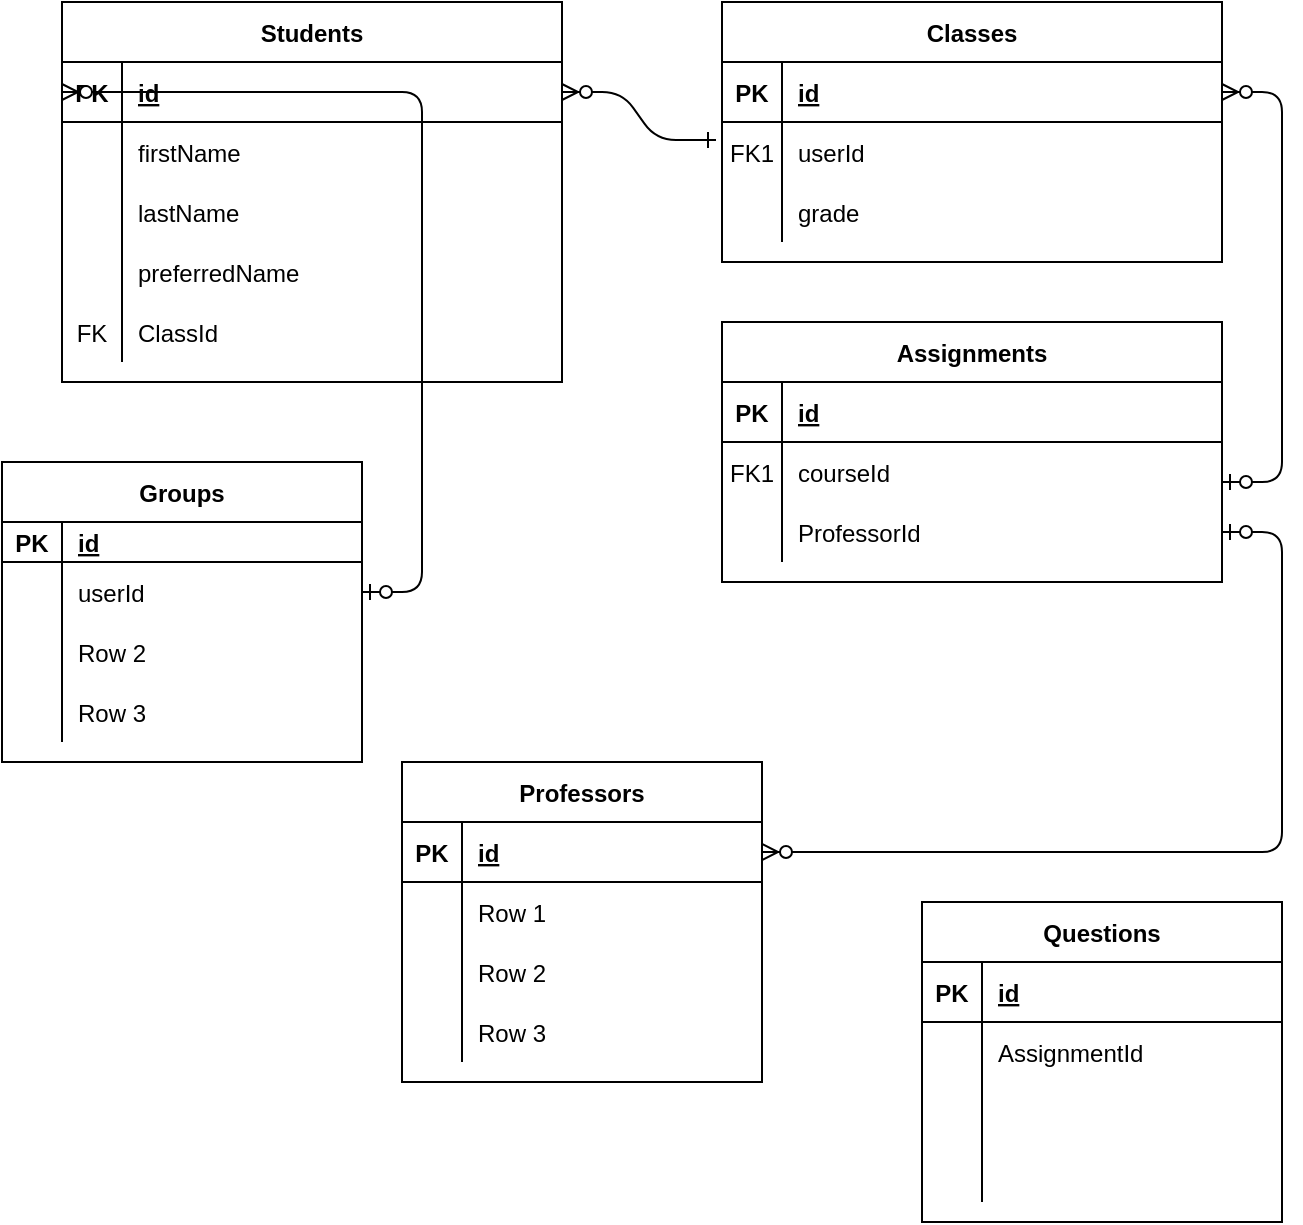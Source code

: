 <mxfile version="14.9.4" type="github">
  <diagram id="R2lEEEUBdFMjLlhIrx00" name="Page-1">
    <mxGraphModel dx="946" dy="566" grid="1" gridSize="10" guides="1" tooltips="1" connect="1" arrows="1" fold="1" page="1" pageScale="1" pageWidth="850" pageHeight="1100" math="0" shadow="0" extFonts="Permanent Marker^https://fonts.googleapis.com/css?family=Permanent+Marker">
      <root>
        <mxCell id="0" />
        <mxCell id="1" parent="0" />
        <mxCell id="C-vyLk0tnHw3VtMMgP7b-1" value="" style="edgeStyle=entityRelationEdgeStyle;endArrow=ERzeroToMany;startArrow=ERone;endFill=1;startFill=0;exitX=-0.012;exitY=0.3;exitDx=0;exitDy=0;exitPerimeter=0;entryX=1;entryY=0.5;entryDx=0;entryDy=0;" parent="1" source="C-vyLk0tnHw3VtMMgP7b-6" target="C-vyLk0tnHw3VtMMgP7b-24" edge="1">
          <mxGeometry width="100" height="100" relative="1" as="geometry">
            <mxPoint x="340" y="720" as="sourcePoint" />
            <mxPoint x="410" y="210" as="targetPoint" />
          </mxGeometry>
        </mxCell>
        <mxCell id="C-vyLk0tnHw3VtMMgP7b-2" value="Classes" style="shape=table;startSize=30;container=1;collapsible=1;childLayout=tableLayout;fixedRows=1;rowLines=0;fontStyle=1;align=center;resizeLast=1;" parent="1" vertex="1">
          <mxGeometry x="450" y="120" width="250" height="130" as="geometry" />
        </mxCell>
        <mxCell id="C-vyLk0tnHw3VtMMgP7b-3" value="" style="shape=partialRectangle;collapsible=0;dropTarget=0;pointerEvents=0;fillColor=none;points=[[0,0.5],[1,0.5]];portConstraint=eastwest;top=0;left=0;right=0;bottom=1;" parent="C-vyLk0tnHw3VtMMgP7b-2" vertex="1">
          <mxGeometry y="30" width="250" height="30" as="geometry" />
        </mxCell>
        <mxCell id="C-vyLk0tnHw3VtMMgP7b-4" value="PK" style="shape=partialRectangle;overflow=hidden;connectable=0;fillColor=none;top=0;left=0;bottom=0;right=0;fontStyle=1;" parent="C-vyLk0tnHw3VtMMgP7b-3" vertex="1">
          <mxGeometry width="30" height="30" as="geometry" />
        </mxCell>
        <mxCell id="C-vyLk0tnHw3VtMMgP7b-5" value="id" style="shape=partialRectangle;overflow=hidden;connectable=0;fillColor=none;top=0;left=0;bottom=0;right=0;align=left;spacingLeft=6;fontStyle=5;" parent="C-vyLk0tnHw3VtMMgP7b-3" vertex="1">
          <mxGeometry x="30" width="220" height="30" as="geometry" />
        </mxCell>
        <mxCell id="C-vyLk0tnHw3VtMMgP7b-6" value="" style="shape=partialRectangle;collapsible=0;dropTarget=0;pointerEvents=0;fillColor=none;points=[[0,0.5],[1,0.5]];portConstraint=eastwest;top=0;left=0;right=0;bottom=0;" parent="C-vyLk0tnHw3VtMMgP7b-2" vertex="1">
          <mxGeometry y="60" width="250" height="30" as="geometry" />
        </mxCell>
        <mxCell id="C-vyLk0tnHw3VtMMgP7b-7" value="FK1" style="shape=partialRectangle;overflow=hidden;connectable=0;fillColor=none;top=0;left=0;bottom=0;right=0;" parent="C-vyLk0tnHw3VtMMgP7b-6" vertex="1">
          <mxGeometry width="30" height="30" as="geometry" />
        </mxCell>
        <mxCell id="C-vyLk0tnHw3VtMMgP7b-8" value="userId" style="shape=partialRectangle;overflow=hidden;connectable=0;fillColor=none;top=0;left=0;bottom=0;right=0;align=left;spacingLeft=6;" parent="C-vyLk0tnHw3VtMMgP7b-6" vertex="1">
          <mxGeometry x="30" width="220" height="30" as="geometry" />
        </mxCell>
        <mxCell id="C-vyLk0tnHw3VtMMgP7b-9" value="" style="shape=partialRectangle;collapsible=0;dropTarget=0;pointerEvents=0;fillColor=none;points=[[0,0.5],[1,0.5]];portConstraint=eastwest;top=0;left=0;right=0;bottom=0;" parent="C-vyLk0tnHw3VtMMgP7b-2" vertex="1">
          <mxGeometry y="90" width="250" height="30" as="geometry" />
        </mxCell>
        <mxCell id="C-vyLk0tnHw3VtMMgP7b-10" value="" style="shape=partialRectangle;overflow=hidden;connectable=0;fillColor=none;top=0;left=0;bottom=0;right=0;" parent="C-vyLk0tnHw3VtMMgP7b-9" vertex="1">
          <mxGeometry width="30" height="30" as="geometry" />
        </mxCell>
        <mxCell id="C-vyLk0tnHw3VtMMgP7b-11" value="grade" style="shape=partialRectangle;overflow=hidden;connectable=0;fillColor=none;top=0;left=0;bottom=0;right=0;align=left;spacingLeft=6;" parent="C-vyLk0tnHw3VtMMgP7b-9" vertex="1">
          <mxGeometry x="30" width="220" height="30" as="geometry" />
        </mxCell>
        <mxCell id="C-vyLk0tnHw3VtMMgP7b-13" value="Assignments" style="shape=table;startSize=30;container=1;collapsible=1;childLayout=tableLayout;fixedRows=1;rowLines=0;fontStyle=1;align=center;resizeLast=1;" parent="1" vertex="1">
          <mxGeometry x="450" y="280" width="250" height="130" as="geometry" />
        </mxCell>
        <mxCell id="C-vyLk0tnHw3VtMMgP7b-14" value="" style="shape=partialRectangle;collapsible=0;dropTarget=0;pointerEvents=0;fillColor=none;points=[[0,0.5],[1,0.5]];portConstraint=eastwest;top=0;left=0;right=0;bottom=1;" parent="C-vyLk0tnHw3VtMMgP7b-13" vertex="1">
          <mxGeometry y="30" width="250" height="30" as="geometry" />
        </mxCell>
        <mxCell id="C-vyLk0tnHw3VtMMgP7b-15" value="PK" style="shape=partialRectangle;overflow=hidden;connectable=0;fillColor=none;top=0;left=0;bottom=0;right=0;fontStyle=1;" parent="C-vyLk0tnHw3VtMMgP7b-14" vertex="1">
          <mxGeometry width="30" height="30" as="geometry" />
        </mxCell>
        <mxCell id="C-vyLk0tnHw3VtMMgP7b-16" value="id" style="shape=partialRectangle;overflow=hidden;connectable=0;fillColor=none;top=0;left=0;bottom=0;right=0;align=left;spacingLeft=6;fontStyle=5;" parent="C-vyLk0tnHw3VtMMgP7b-14" vertex="1">
          <mxGeometry x="30" width="220" height="30" as="geometry" />
        </mxCell>
        <mxCell id="C-vyLk0tnHw3VtMMgP7b-17" value="" style="shape=partialRectangle;collapsible=0;dropTarget=0;pointerEvents=0;fillColor=none;points=[[0,0.5],[1,0.5]];portConstraint=eastwest;top=0;left=0;right=0;bottom=0;" parent="C-vyLk0tnHw3VtMMgP7b-13" vertex="1">
          <mxGeometry y="60" width="250" height="30" as="geometry" />
        </mxCell>
        <mxCell id="C-vyLk0tnHw3VtMMgP7b-18" value="FK1" style="shape=partialRectangle;overflow=hidden;connectable=0;fillColor=none;top=0;left=0;bottom=0;right=0;" parent="C-vyLk0tnHw3VtMMgP7b-17" vertex="1">
          <mxGeometry width="30" height="30" as="geometry" />
        </mxCell>
        <mxCell id="C-vyLk0tnHw3VtMMgP7b-19" value="courseId" style="shape=partialRectangle;overflow=hidden;connectable=0;fillColor=none;top=0;left=0;bottom=0;right=0;align=left;spacingLeft=6;" parent="C-vyLk0tnHw3VtMMgP7b-17" vertex="1">
          <mxGeometry x="30" width="220" height="30" as="geometry" />
        </mxCell>
        <mxCell id="C-vyLk0tnHw3VtMMgP7b-20" value="" style="shape=partialRectangle;collapsible=0;dropTarget=0;pointerEvents=0;fillColor=none;points=[[0,0.5],[1,0.5]];portConstraint=eastwest;top=0;left=0;right=0;bottom=0;" parent="C-vyLk0tnHw3VtMMgP7b-13" vertex="1">
          <mxGeometry y="90" width="250" height="30" as="geometry" />
        </mxCell>
        <mxCell id="C-vyLk0tnHw3VtMMgP7b-21" value="" style="shape=partialRectangle;overflow=hidden;connectable=0;fillColor=none;top=0;left=0;bottom=0;right=0;" parent="C-vyLk0tnHw3VtMMgP7b-20" vertex="1">
          <mxGeometry width="30" height="30" as="geometry" />
        </mxCell>
        <mxCell id="C-vyLk0tnHw3VtMMgP7b-22" value="ProfessorId" style="shape=partialRectangle;overflow=hidden;connectable=0;fillColor=none;top=0;left=0;bottom=0;right=0;align=left;spacingLeft=6;" parent="C-vyLk0tnHw3VtMMgP7b-20" vertex="1">
          <mxGeometry x="30" width="220" height="30" as="geometry" />
        </mxCell>
        <mxCell id="C-vyLk0tnHw3VtMMgP7b-23" value="Students" style="shape=table;startSize=30;container=1;collapsible=1;childLayout=tableLayout;fixedRows=1;rowLines=0;fontStyle=1;align=center;resizeLast=1;" parent="1" vertex="1">
          <mxGeometry x="120" y="120" width="250" height="190" as="geometry" />
        </mxCell>
        <mxCell id="C-vyLk0tnHw3VtMMgP7b-24" value="" style="shape=partialRectangle;collapsible=0;dropTarget=0;pointerEvents=0;fillColor=none;points=[[0,0.5],[1,0.5]];portConstraint=eastwest;top=0;left=0;right=0;bottom=1;" parent="C-vyLk0tnHw3VtMMgP7b-23" vertex="1">
          <mxGeometry y="30" width="250" height="30" as="geometry" />
        </mxCell>
        <mxCell id="C-vyLk0tnHw3VtMMgP7b-25" value="PK" style="shape=partialRectangle;overflow=hidden;connectable=0;fillColor=none;top=0;left=0;bottom=0;right=0;fontStyle=1;" parent="C-vyLk0tnHw3VtMMgP7b-24" vertex="1">
          <mxGeometry width="30" height="30" as="geometry" />
        </mxCell>
        <mxCell id="C-vyLk0tnHw3VtMMgP7b-26" value="id" style="shape=partialRectangle;overflow=hidden;connectable=0;fillColor=none;top=0;left=0;bottom=0;right=0;align=left;spacingLeft=6;fontStyle=5;" parent="C-vyLk0tnHw3VtMMgP7b-24" vertex="1">
          <mxGeometry x="30" width="220" height="30" as="geometry" />
        </mxCell>
        <mxCell id="C-vyLk0tnHw3VtMMgP7b-27" value="" style="shape=partialRectangle;collapsible=0;dropTarget=0;pointerEvents=0;fillColor=none;points=[[0,0.5],[1,0.5]];portConstraint=eastwest;top=0;left=0;right=0;bottom=0;" parent="C-vyLk0tnHw3VtMMgP7b-23" vertex="1">
          <mxGeometry y="60" width="250" height="30" as="geometry" />
        </mxCell>
        <mxCell id="C-vyLk0tnHw3VtMMgP7b-28" value="" style="shape=partialRectangle;overflow=hidden;connectable=0;fillColor=none;top=0;left=0;bottom=0;right=0;" parent="C-vyLk0tnHw3VtMMgP7b-27" vertex="1">
          <mxGeometry width="30" height="30" as="geometry" />
        </mxCell>
        <mxCell id="C-vyLk0tnHw3VtMMgP7b-29" value="firstName" style="shape=partialRectangle;overflow=hidden;connectable=0;fillColor=none;top=0;left=0;bottom=0;right=0;align=left;spacingLeft=6;" parent="C-vyLk0tnHw3VtMMgP7b-27" vertex="1">
          <mxGeometry x="30" width="220" height="30" as="geometry" />
        </mxCell>
        <mxCell id="ebTc3MK6ut321CXiyB3T-9" style="shape=partialRectangle;collapsible=0;dropTarget=0;pointerEvents=0;fillColor=none;points=[[0,0.5],[1,0.5]];portConstraint=eastwest;top=0;left=0;right=0;bottom=0;" parent="C-vyLk0tnHw3VtMMgP7b-23" vertex="1">
          <mxGeometry y="90" width="250" height="30" as="geometry" />
        </mxCell>
        <mxCell id="ebTc3MK6ut321CXiyB3T-10" style="shape=partialRectangle;overflow=hidden;connectable=0;fillColor=none;top=0;left=0;bottom=0;right=0;" parent="ebTc3MK6ut321CXiyB3T-9" vertex="1">
          <mxGeometry width="30" height="30" as="geometry" />
        </mxCell>
        <mxCell id="ebTc3MK6ut321CXiyB3T-11" value="lastName" style="shape=partialRectangle;overflow=hidden;connectable=0;fillColor=none;top=0;left=0;bottom=0;right=0;align=left;spacingLeft=6;" parent="ebTc3MK6ut321CXiyB3T-9" vertex="1">
          <mxGeometry x="30" width="220" height="30" as="geometry" />
        </mxCell>
        <mxCell id="ebTc3MK6ut321CXiyB3T-12" style="shape=partialRectangle;collapsible=0;dropTarget=0;pointerEvents=0;fillColor=none;points=[[0,0.5],[1,0.5]];portConstraint=eastwest;top=0;left=0;right=0;bottom=0;" parent="C-vyLk0tnHw3VtMMgP7b-23" vertex="1">
          <mxGeometry y="120" width="250" height="30" as="geometry" />
        </mxCell>
        <mxCell id="ebTc3MK6ut321CXiyB3T-13" style="shape=partialRectangle;overflow=hidden;connectable=0;fillColor=none;top=0;left=0;bottom=0;right=0;" parent="ebTc3MK6ut321CXiyB3T-12" vertex="1">
          <mxGeometry width="30" height="30" as="geometry" />
        </mxCell>
        <mxCell id="ebTc3MK6ut321CXiyB3T-14" value="preferredName" style="shape=partialRectangle;overflow=hidden;connectable=0;fillColor=none;top=0;left=0;bottom=0;right=0;align=left;spacingLeft=6;" parent="ebTc3MK6ut321CXiyB3T-12" vertex="1">
          <mxGeometry x="30" width="220" height="30" as="geometry" />
        </mxCell>
        <mxCell id="ebTc3MK6ut321CXiyB3T-15" style="shape=partialRectangle;collapsible=0;dropTarget=0;pointerEvents=0;fillColor=none;points=[[0,0.5],[1,0.5]];portConstraint=eastwest;top=0;left=0;right=0;bottom=0;" parent="C-vyLk0tnHw3VtMMgP7b-23" vertex="1">
          <mxGeometry y="150" width="250" height="30" as="geometry" />
        </mxCell>
        <mxCell id="ebTc3MK6ut321CXiyB3T-16" value="FK" style="shape=partialRectangle;overflow=hidden;connectable=0;fillColor=none;top=0;left=0;bottom=0;right=0;" parent="ebTc3MK6ut321CXiyB3T-15" vertex="1">
          <mxGeometry width="30" height="30" as="geometry" />
        </mxCell>
        <mxCell id="ebTc3MK6ut321CXiyB3T-17" value="ClassId" style="shape=partialRectangle;overflow=hidden;connectable=0;fillColor=none;top=0;left=0;bottom=0;right=0;align=left;spacingLeft=6;" parent="ebTc3MK6ut321CXiyB3T-15" vertex="1">
          <mxGeometry x="30" width="220" height="30" as="geometry" />
        </mxCell>
        <mxCell id="ebTc3MK6ut321CXiyB3T-18" value="Groups" style="shape=table;startSize=30;container=1;collapsible=1;childLayout=tableLayout;fixedRows=1;rowLines=0;fontStyle=1;align=center;resizeLast=1;" parent="1" vertex="1">
          <mxGeometry x="90" y="350" width="180" height="150" as="geometry" />
        </mxCell>
        <mxCell id="ebTc3MK6ut321CXiyB3T-19" value="" style="shape=partialRectangle;collapsible=0;dropTarget=0;pointerEvents=0;fillColor=none;top=0;left=0;bottom=1;right=0;points=[[0,0.5],[1,0.5]];portConstraint=eastwest;" parent="ebTc3MK6ut321CXiyB3T-18" vertex="1">
          <mxGeometry y="30" width="180" height="20" as="geometry" />
        </mxCell>
        <mxCell id="ebTc3MK6ut321CXiyB3T-20" value="PK" style="shape=partialRectangle;connectable=0;fillColor=none;top=0;left=0;bottom=0;right=0;fontStyle=1;overflow=hidden;" parent="ebTc3MK6ut321CXiyB3T-19" vertex="1">
          <mxGeometry width="30" height="20" as="geometry" />
        </mxCell>
        <mxCell id="ebTc3MK6ut321CXiyB3T-21" value="id" style="shape=partialRectangle;connectable=0;fillColor=none;top=0;left=0;bottom=0;right=0;align=left;spacingLeft=6;fontStyle=5;overflow=hidden;" parent="ebTc3MK6ut321CXiyB3T-19" vertex="1">
          <mxGeometry x="30" width="150" height="20" as="geometry" />
        </mxCell>
        <mxCell id="ebTc3MK6ut321CXiyB3T-22" value="" style="shape=partialRectangle;collapsible=0;dropTarget=0;pointerEvents=0;fillColor=none;top=0;left=0;bottom=0;right=0;points=[[0,0.5],[1,0.5]];portConstraint=eastwest;" parent="ebTc3MK6ut321CXiyB3T-18" vertex="1">
          <mxGeometry y="50" width="180" height="30" as="geometry" />
        </mxCell>
        <mxCell id="ebTc3MK6ut321CXiyB3T-23" value="" style="shape=partialRectangle;connectable=0;fillColor=none;top=0;left=0;bottom=0;right=0;editable=1;overflow=hidden;" parent="ebTc3MK6ut321CXiyB3T-22" vertex="1">
          <mxGeometry width="30" height="30" as="geometry" />
        </mxCell>
        <mxCell id="ebTc3MK6ut321CXiyB3T-24" value="userId" style="shape=partialRectangle;connectable=0;fillColor=none;top=0;left=0;bottom=0;right=0;align=left;spacingLeft=6;overflow=hidden;" parent="ebTc3MK6ut321CXiyB3T-22" vertex="1">
          <mxGeometry x="30" width="150" height="30" as="geometry" />
        </mxCell>
        <mxCell id="ebTc3MK6ut321CXiyB3T-25" value="" style="shape=partialRectangle;collapsible=0;dropTarget=0;pointerEvents=0;fillColor=none;top=0;left=0;bottom=0;right=0;points=[[0,0.5],[1,0.5]];portConstraint=eastwest;" parent="ebTc3MK6ut321CXiyB3T-18" vertex="1">
          <mxGeometry y="80" width="180" height="30" as="geometry" />
        </mxCell>
        <mxCell id="ebTc3MK6ut321CXiyB3T-26" value="" style="shape=partialRectangle;connectable=0;fillColor=none;top=0;left=0;bottom=0;right=0;editable=1;overflow=hidden;" parent="ebTc3MK6ut321CXiyB3T-25" vertex="1">
          <mxGeometry width="30" height="30" as="geometry" />
        </mxCell>
        <mxCell id="ebTc3MK6ut321CXiyB3T-27" value="Row 2" style="shape=partialRectangle;connectable=0;fillColor=none;top=0;left=0;bottom=0;right=0;align=left;spacingLeft=6;overflow=hidden;" parent="ebTc3MK6ut321CXiyB3T-25" vertex="1">
          <mxGeometry x="30" width="150" height="30" as="geometry" />
        </mxCell>
        <mxCell id="ebTc3MK6ut321CXiyB3T-28" value="" style="shape=partialRectangle;collapsible=0;dropTarget=0;pointerEvents=0;fillColor=none;top=0;left=0;bottom=0;right=0;points=[[0,0.5],[1,0.5]];portConstraint=eastwest;" parent="ebTc3MK6ut321CXiyB3T-18" vertex="1">
          <mxGeometry y="110" width="180" height="30" as="geometry" />
        </mxCell>
        <mxCell id="ebTc3MK6ut321CXiyB3T-29" value="" style="shape=partialRectangle;connectable=0;fillColor=none;top=0;left=0;bottom=0;right=0;editable=1;overflow=hidden;" parent="ebTc3MK6ut321CXiyB3T-28" vertex="1">
          <mxGeometry width="30" height="30" as="geometry" />
        </mxCell>
        <mxCell id="ebTc3MK6ut321CXiyB3T-30" value="Row 3" style="shape=partialRectangle;connectable=0;fillColor=none;top=0;left=0;bottom=0;right=0;align=left;spacingLeft=6;overflow=hidden;" parent="ebTc3MK6ut321CXiyB3T-28" vertex="1">
          <mxGeometry x="30" width="150" height="30" as="geometry" />
        </mxCell>
        <mxCell id="ebTc3MK6ut321CXiyB3T-44" value="Questions" style="shape=table;startSize=30;container=1;collapsible=1;childLayout=tableLayout;fixedRows=1;rowLines=0;fontStyle=1;align=center;resizeLast=1;" parent="1" vertex="1">
          <mxGeometry x="550" y="570" width="180" height="160" as="geometry" />
        </mxCell>
        <mxCell id="ebTc3MK6ut321CXiyB3T-45" value="" style="shape=partialRectangle;collapsible=0;dropTarget=0;pointerEvents=0;fillColor=none;top=0;left=0;bottom=1;right=0;points=[[0,0.5],[1,0.5]];portConstraint=eastwest;" parent="ebTc3MK6ut321CXiyB3T-44" vertex="1">
          <mxGeometry y="30" width="180" height="30" as="geometry" />
        </mxCell>
        <mxCell id="ebTc3MK6ut321CXiyB3T-46" value="PK" style="shape=partialRectangle;connectable=0;fillColor=none;top=0;left=0;bottom=0;right=0;fontStyle=1;overflow=hidden;" parent="ebTc3MK6ut321CXiyB3T-45" vertex="1">
          <mxGeometry width="30" height="30" as="geometry" />
        </mxCell>
        <mxCell id="ebTc3MK6ut321CXiyB3T-47" value="id" style="shape=partialRectangle;connectable=0;fillColor=none;top=0;left=0;bottom=0;right=0;align=left;spacingLeft=6;fontStyle=5;overflow=hidden;" parent="ebTc3MK6ut321CXiyB3T-45" vertex="1">
          <mxGeometry x="30" width="150" height="30" as="geometry" />
        </mxCell>
        <mxCell id="ebTc3MK6ut321CXiyB3T-48" value="" style="shape=partialRectangle;collapsible=0;dropTarget=0;pointerEvents=0;fillColor=none;top=0;left=0;bottom=0;right=0;points=[[0,0.5],[1,0.5]];portConstraint=eastwest;" parent="ebTc3MK6ut321CXiyB3T-44" vertex="1">
          <mxGeometry y="60" width="180" height="30" as="geometry" />
        </mxCell>
        <mxCell id="ebTc3MK6ut321CXiyB3T-49" value="" style="shape=partialRectangle;connectable=0;fillColor=none;top=0;left=0;bottom=0;right=0;editable=1;overflow=hidden;" parent="ebTc3MK6ut321CXiyB3T-48" vertex="1">
          <mxGeometry width="30" height="30" as="geometry" />
        </mxCell>
        <mxCell id="ebTc3MK6ut321CXiyB3T-50" value="AssignmentId" style="shape=partialRectangle;connectable=0;fillColor=none;top=0;left=0;bottom=0;right=0;align=left;spacingLeft=6;overflow=hidden;" parent="ebTc3MK6ut321CXiyB3T-48" vertex="1">
          <mxGeometry x="30" width="150" height="30" as="geometry" />
        </mxCell>
        <mxCell id="ebTc3MK6ut321CXiyB3T-51" value="" style="shape=partialRectangle;collapsible=0;dropTarget=0;pointerEvents=0;fillColor=none;top=0;left=0;bottom=0;right=0;points=[[0,0.5],[1,0.5]];portConstraint=eastwest;" parent="ebTc3MK6ut321CXiyB3T-44" vertex="1">
          <mxGeometry y="90" width="180" height="30" as="geometry" />
        </mxCell>
        <mxCell id="ebTc3MK6ut321CXiyB3T-52" value="" style="shape=partialRectangle;connectable=0;fillColor=none;top=0;left=0;bottom=0;right=0;editable=1;overflow=hidden;" parent="ebTc3MK6ut321CXiyB3T-51" vertex="1">
          <mxGeometry width="30" height="30" as="geometry" />
        </mxCell>
        <mxCell id="ebTc3MK6ut321CXiyB3T-53" value="" style="shape=partialRectangle;connectable=0;fillColor=none;top=0;left=0;bottom=0;right=0;align=left;spacingLeft=6;overflow=hidden;" parent="ebTc3MK6ut321CXiyB3T-51" vertex="1">
          <mxGeometry x="30" width="150" height="30" as="geometry" />
        </mxCell>
        <mxCell id="ebTc3MK6ut321CXiyB3T-54" value="" style="shape=partialRectangle;collapsible=0;dropTarget=0;pointerEvents=0;fillColor=none;top=0;left=0;bottom=0;right=0;points=[[0,0.5],[1,0.5]];portConstraint=eastwest;" parent="ebTc3MK6ut321CXiyB3T-44" vertex="1">
          <mxGeometry y="120" width="180" height="30" as="geometry" />
        </mxCell>
        <mxCell id="ebTc3MK6ut321CXiyB3T-55" value="" style="shape=partialRectangle;connectable=0;fillColor=none;top=0;left=0;bottom=0;right=0;editable=1;overflow=hidden;" parent="ebTc3MK6ut321CXiyB3T-54" vertex="1">
          <mxGeometry width="30" height="30" as="geometry" />
        </mxCell>
        <mxCell id="ebTc3MK6ut321CXiyB3T-56" value="" style="shape=partialRectangle;connectable=0;fillColor=none;top=0;left=0;bottom=0;right=0;align=left;spacingLeft=6;overflow=hidden;" parent="ebTc3MK6ut321CXiyB3T-54" vertex="1">
          <mxGeometry x="30" width="150" height="30" as="geometry" />
        </mxCell>
        <mxCell id="ebTc3MK6ut321CXiyB3T-57" value="" style="edgeStyle=entityRelationEdgeStyle;fontSize=12;html=1;endArrow=ERzeroToMany;startArrow=ERzeroToOne;entryX=1;entryY=0.5;entryDx=0;entryDy=0;" parent="1" target="C-vyLk0tnHw3VtMMgP7b-3" edge="1">
          <mxGeometry width="100" height="100" relative="1" as="geometry">
            <mxPoint x="700" y="360" as="sourcePoint" />
            <mxPoint x="810" y="230" as="targetPoint" />
          </mxGeometry>
        </mxCell>
        <mxCell id="ebTc3MK6ut321CXiyB3T-60" value="" style="edgeStyle=entityRelationEdgeStyle;fontSize=12;html=1;endArrow=ERzeroToMany;startArrow=ERzeroToOne;entryX=0;entryY=0.5;entryDx=0;entryDy=0;" parent="1" source="ebTc3MK6ut321CXiyB3T-22" target="C-vyLk0tnHw3VtMMgP7b-24" edge="1">
          <mxGeometry width="100" height="100" relative="1" as="geometry">
            <mxPoint x="110" y="485" as="sourcePoint" />
            <mxPoint x="140" y="440" as="targetPoint" />
          </mxGeometry>
        </mxCell>
        <mxCell id="ebTc3MK6ut321CXiyB3T-61" value="Professors" style="shape=table;startSize=30;container=1;collapsible=1;childLayout=tableLayout;fixedRows=1;rowLines=0;fontStyle=1;align=center;resizeLast=1;" parent="1" vertex="1">
          <mxGeometry x="290" y="500" width="180" height="160" as="geometry" />
        </mxCell>
        <mxCell id="ebTc3MK6ut321CXiyB3T-62" value="" style="shape=partialRectangle;collapsible=0;dropTarget=0;pointerEvents=0;fillColor=none;top=0;left=0;bottom=1;right=0;points=[[0,0.5],[1,0.5]];portConstraint=eastwest;" parent="ebTc3MK6ut321CXiyB3T-61" vertex="1">
          <mxGeometry y="30" width="180" height="30" as="geometry" />
        </mxCell>
        <mxCell id="ebTc3MK6ut321CXiyB3T-63" value="PK" style="shape=partialRectangle;connectable=0;fillColor=none;top=0;left=0;bottom=0;right=0;fontStyle=1;overflow=hidden;" parent="ebTc3MK6ut321CXiyB3T-62" vertex="1">
          <mxGeometry width="30" height="30" as="geometry" />
        </mxCell>
        <mxCell id="ebTc3MK6ut321CXiyB3T-64" value="id" style="shape=partialRectangle;connectable=0;fillColor=none;top=0;left=0;bottom=0;right=0;align=left;spacingLeft=6;fontStyle=5;overflow=hidden;" parent="ebTc3MK6ut321CXiyB3T-62" vertex="1">
          <mxGeometry x="30" width="150" height="30" as="geometry" />
        </mxCell>
        <mxCell id="ebTc3MK6ut321CXiyB3T-65" value="" style="shape=partialRectangle;collapsible=0;dropTarget=0;pointerEvents=0;fillColor=none;top=0;left=0;bottom=0;right=0;points=[[0,0.5],[1,0.5]];portConstraint=eastwest;" parent="ebTc3MK6ut321CXiyB3T-61" vertex="1">
          <mxGeometry y="60" width="180" height="30" as="geometry" />
        </mxCell>
        <mxCell id="ebTc3MK6ut321CXiyB3T-66" value="" style="shape=partialRectangle;connectable=0;fillColor=none;top=0;left=0;bottom=0;right=0;editable=1;overflow=hidden;" parent="ebTc3MK6ut321CXiyB3T-65" vertex="1">
          <mxGeometry width="30" height="30" as="geometry" />
        </mxCell>
        <mxCell id="ebTc3MK6ut321CXiyB3T-67" value="Row 1" style="shape=partialRectangle;connectable=0;fillColor=none;top=0;left=0;bottom=0;right=0;align=left;spacingLeft=6;overflow=hidden;" parent="ebTc3MK6ut321CXiyB3T-65" vertex="1">
          <mxGeometry x="30" width="150" height="30" as="geometry" />
        </mxCell>
        <mxCell id="ebTc3MK6ut321CXiyB3T-68" value="" style="shape=partialRectangle;collapsible=0;dropTarget=0;pointerEvents=0;fillColor=none;top=0;left=0;bottom=0;right=0;points=[[0,0.5],[1,0.5]];portConstraint=eastwest;" parent="ebTc3MK6ut321CXiyB3T-61" vertex="1">
          <mxGeometry y="90" width="180" height="30" as="geometry" />
        </mxCell>
        <mxCell id="ebTc3MK6ut321CXiyB3T-69" value="" style="shape=partialRectangle;connectable=0;fillColor=none;top=0;left=0;bottom=0;right=0;editable=1;overflow=hidden;" parent="ebTc3MK6ut321CXiyB3T-68" vertex="1">
          <mxGeometry width="30" height="30" as="geometry" />
        </mxCell>
        <mxCell id="ebTc3MK6ut321CXiyB3T-70" value="Row 2" style="shape=partialRectangle;connectable=0;fillColor=none;top=0;left=0;bottom=0;right=0;align=left;spacingLeft=6;overflow=hidden;" parent="ebTc3MK6ut321CXiyB3T-68" vertex="1">
          <mxGeometry x="30" width="150" height="30" as="geometry" />
        </mxCell>
        <mxCell id="ebTc3MK6ut321CXiyB3T-71" value="" style="shape=partialRectangle;collapsible=0;dropTarget=0;pointerEvents=0;fillColor=none;top=0;left=0;bottom=0;right=0;points=[[0,0.5],[1,0.5]];portConstraint=eastwest;" parent="ebTc3MK6ut321CXiyB3T-61" vertex="1">
          <mxGeometry y="120" width="180" height="30" as="geometry" />
        </mxCell>
        <mxCell id="ebTc3MK6ut321CXiyB3T-72" value="" style="shape=partialRectangle;connectable=0;fillColor=none;top=0;left=0;bottom=0;right=0;editable=1;overflow=hidden;" parent="ebTc3MK6ut321CXiyB3T-71" vertex="1">
          <mxGeometry width="30" height="30" as="geometry" />
        </mxCell>
        <mxCell id="ebTc3MK6ut321CXiyB3T-73" value="Row 3" style="shape=partialRectangle;connectable=0;fillColor=none;top=0;left=0;bottom=0;right=0;align=left;spacingLeft=6;overflow=hidden;" parent="ebTc3MK6ut321CXiyB3T-71" vertex="1">
          <mxGeometry x="30" width="150" height="30" as="geometry" />
        </mxCell>
        <mxCell id="ebTc3MK6ut321CXiyB3T-74" value="" style="edgeStyle=entityRelationEdgeStyle;fontSize=12;html=1;endArrow=ERzeroToMany;startArrow=ERzeroToOne;" parent="1" source="C-vyLk0tnHw3VtMMgP7b-20" target="ebTc3MK6ut321CXiyB3T-62" edge="1">
          <mxGeometry width="100" height="100" relative="1" as="geometry">
            <mxPoint x="370" y="460" as="sourcePoint" />
            <mxPoint x="470" y="360" as="targetPoint" />
          </mxGeometry>
        </mxCell>
      </root>
    </mxGraphModel>
  </diagram>
</mxfile>
